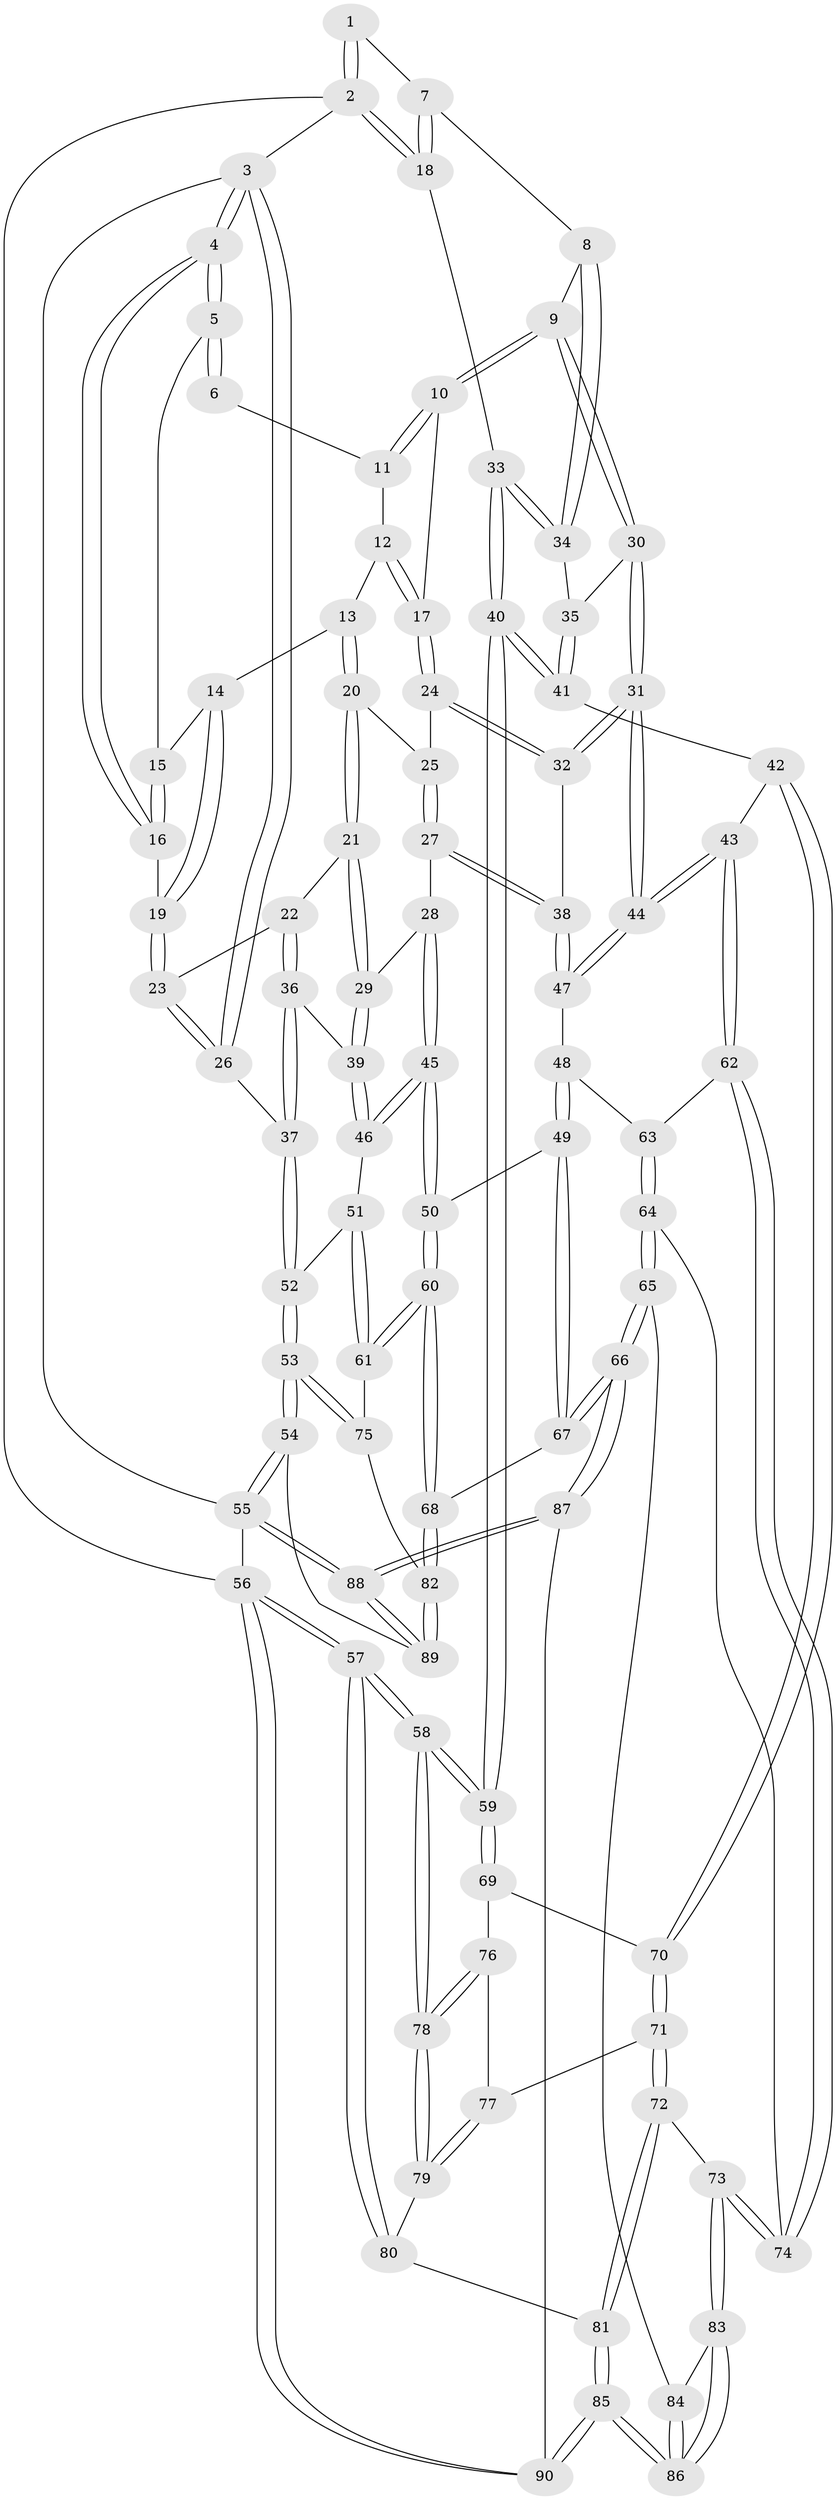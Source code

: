 // Generated by graph-tools (version 1.1) at 2025/27/03/15/25 16:27:56]
// undirected, 90 vertices, 222 edges
graph export_dot {
graph [start="1"]
  node [color=gray90,style=filled];
  1 [pos="+0.811674217210775+0"];
  2 [pos="+1+0"];
  3 [pos="+0+0"];
  4 [pos="+0+0"];
  5 [pos="+0.4013193157579542+0"];
  6 [pos="+0.6429388148205446+0"];
  7 [pos="+0.8559030733656964+0.1386137655054742"];
  8 [pos="+0.803022718347856+0.2289740896235908"];
  9 [pos="+0.7770658514668514+0.23519552055797824"];
  10 [pos="+0.7655123483071997+0.2322491688573769"];
  11 [pos="+0.6442783288461885+0"];
  12 [pos="+0.6204022511125872+0.12273096021895016"];
  13 [pos="+0.4641785158439889+0.17637709736943227"];
  14 [pos="+0.45474972617651516+0.15311309463696196"];
  15 [pos="+0.3922828574737521+0"];
  16 [pos="+0.21817975781408083+0.16235130758086955"];
  17 [pos="+0.6925242770037487+0.22941485617908022"];
  18 [pos="+1+0.13934907377485123"];
  19 [pos="+0.21492516151211452+0.18484019505648536"];
  20 [pos="+0.4638259902996816+0.20813882765272876"];
  21 [pos="+0.2539393591798654+0.2924436375621801"];
  22 [pos="+0.20333368056206186+0.24197624727142544"];
  23 [pos="+0.2026124796771464+0.2331024955855903"];
  24 [pos="+0.5709358671885555+0.30313091414383825"];
  25 [pos="+0.4925549541004503+0.25094381106736086"];
  26 [pos="+0+0"];
  27 [pos="+0.38639786508196505+0.39624260965308344"];
  28 [pos="+0.28768441842792813+0.3890960391071424"];
  29 [pos="+0.2751320257613569+0.36473078936973713"];
  30 [pos="+0.7367216177560736+0.4171703090613369"];
  31 [pos="+0.6999802029686826+0.4677714586022778"];
  32 [pos="+0.5744004049525797+0.3601613656062683"];
  33 [pos="+1+0.39858825023891886"];
  34 [pos="+0.9307893883484649+0.3320105965592328"];
  35 [pos="+0.8524647143764031+0.4100391622630181"];
  36 [pos="+0+0.36977271780389837"];
  37 [pos="+0+0.37006443164128094"];
  38 [pos="+0.4796241988731228+0.45843543048702934"];
  39 [pos="+0.06382580688930056+0.43805732368922173"];
  40 [pos="+1+0.5515823231671746"];
  41 [pos="+0.8540423008686903+0.578253466904848"];
  42 [pos="+0.8205458369206147+0.5898567629590162"];
  43 [pos="+0.7119665462505147+0.5738288014866569"];
  44 [pos="+0.7086961894433256+0.5676891575858296"];
  45 [pos="+0.24628308528302467+0.5674422260036651"];
  46 [pos="+0.1840290291951295+0.5615958688682503"];
  47 [pos="+0.48364797509278196+0.5109689042264209"];
  48 [pos="+0.42634811261754896+0.5961264597337143"];
  49 [pos="+0.28073479422866515+0.5845141511182868"];
  50 [pos="+0.24783797324927845+0.5693544075934781"];
  51 [pos="+0.15810987270276333+0.575558913512641"];
  52 [pos="+0+0.5157708852982357"];
  53 [pos="+0+0.7118354018045694"];
  54 [pos="+0+0.7585408055298583"];
  55 [pos="+0+1"];
  56 [pos="+1+1"];
  57 [pos="+1+1"];
  58 [pos="+1+0.9457792203541368"];
  59 [pos="+1+0.7013399168831271"];
  60 [pos="+0.18712861173385975+0.7572312063670976"];
  61 [pos="+0.05125269874292784+0.6653509773975841"];
  62 [pos="+0.6999307098207752+0.5948506740109762"];
  63 [pos="+0.4328294762946688+0.6069886577062484"];
  64 [pos="+0.5029213985369178+0.7477799374266416"];
  65 [pos="+0.4577577477261933+0.8450928886286667"];
  66 [pos="+0.4392026098462968+0.8601881248625897"];
  67 [pos="+0.3494462572651799+0.820015328234474"];
  68 [pos="+0.1901879895766378+0.820796245294746"];
  69 [pos="+0.9092428576232641+0.7144219733682708"];
  70 [pos="+0.8339786621880372+0.6620328661921354"];
  71 [pos="+0.8389977618525771+0.7343780452428703"];
  72 [pos="+0.7407131012873351+0.8184924983016731"];
  73 [pos="+0.7294072649711789+0.8158404495048605"];
  74 [pos="+0.6515171379334629+0.6918278166723348"];
  75 [pos="+0+0.6941331149892231"];
  76 [pos="+0.8810560083513462+0.7523765824529342"];
  77 [pos="+0.8513659925790213+0.7438964203936432"];
  78 [pos="+1+0.8348628115664561"];
  79 [pos="+0.857956398343416+0.7982626331572165"];
  80 [pos="+0.820789634909351+0.869031657927184"];
  81 [pos="+0.7995368985990897+0.8680967715325051"];
  82 [pos="+0.18720135898009846+0.8237013698734219"];
  83 [pos="+0.7164231476992811+0.8301848924707187"];
  84 [pos="+0.5886268684368549+0.8877408124577815"];
  85 [pos="+0.7219022362805994+1"];
  86 [pos="+0.6772862918299745+1"];
  87 [pos="+0.3851505767554437+1"];
  88 [pos="+0.14318541568090526+1"];
  89 [pos="+0.15181855014363688+0.8824181580791082"];
  90 [pos="+0.7273053611639262+1"];
  1 -- 2;
  1 -- 2;
  1 -- 7;
  2 -- 3;
  2 -- 18;
  2 -- 18;
  2 -- 56;
  3 -- 4;
  3 -- 4;
  3 -- 26;
  3 -- 26;
  3 -- 55;
  4 -- 5;
  4 -- 5;
  4 -- 16;
  4 -- 16;
  5 -- 6;
  5 -- 6;
  5 -- 15;
  6 -- 11;
  7 -- 8;
  7 -- 18;
  7 -- 18;
  8 -- 9;
  8 -- 34;
  8 -- 34;
  9 -- 10;
  9 -- 10;
  9 -- 30;
  9 -- 30;
  10 -- 11;
  10 -- 11;
  10 -- 17;
  11 -- 12;
  12 -- 13;
  12 -- 17;
  12 -- 17;
  13 -- 14;
  13 -- 20;
  13 -- 20;
  14 -- 15;
  14 -- 19;
  14 -- 19;
  15 -- 16;
  15 -- 16;
  16 -- 19;
  17 -- 24;
  17 -- 24;
  18 -- 33;
  19 -- 23;
  19 -- 23;
  20 -- 21;
  20 -- 21;
  20 -- 25;
  21 -- 22;
  21 -- 29;
  21 -- 29;
  22 -- 23;
  22 -- 36;
  22 -- 36;
  23 -- 26;
  23 -- 26;
  24 -- 25;
  24 -- 32;
  24 -- 32;
  25 -- 27;
  25 -- 27;
  26 -- 37;
  27 -- 28;
  27 -- 38;
  27 -- 38;
  28 -- 29;
  28 -- 45;
  28 -- 45;
  29 -- 39;
  29 -- 39;
  30 -- 31;
  30 -- 31;
  30 -- 35;
  31 -- 32;
  31 -- 32;
  31 -- 44;
  31 -- 44;
  32 -- 38;
  33 -- 34;
  33 -- 34;
  33 -- 40;
  33 -- 40;
  34 -- 35;
  35 -- 41;
  35 -- 41;
  36 -- 37;
  36 -- 37;
  36 -- 39;
  37 -- 52;
  37 -- 52;
  38 -- 47;
  38 -- 47;
  39 -- 46;
  39 -- 46;
  40 -- 41;
  40 -- 41;
  40 -- 59;
  40 -- 59;
  41 -- 42;
  42 -- 43;
  42 -- 70;
  42 -- 70;
  43 -- 44;
  43 -- 44;
  43 -- 62;
  43 -- 62;
  44 -- 47;
  44 -- 47;
  45 -- 46;
  45 -- 46;
  45 -- 50;
  45 -- 50;
  46 -- 51;
  47 -- 48;
  48 -- 49;
  48 -- 49;
  48 -- 63;
  49 -- 50;
  49 -- 67;
  49 -- 67;
  50 -- 60;
  50 -- 60;
  51 -- 52;
  51 -- 61;
  51 -- 61;
  52 -- 53;
  52 -- 53;
  53 -- 54;
  53 -- 54;
  53 -- 75;
  53 -- 75;
  54 -- 55;
  54 -- 55;
  54 -- 89;
  55 -- 88;
  55 -- 88;
  55 -- 56;
  56 -- 57;
  56 -- 57;
  56 -- 90;
  56 -- 90;
  57 -- 58;
  57 -- 58;
  57 -- 80;
  57 -- 80;
  58 -- 59;
  58 -- 59;
  58 -- 78;
  58 -- 78;
  59 -- 69;
  59 -- 69;
  60 -- 61;
  60 -- 61;
  60 -- 68;
  60 -- 68;
  61 -- 75;
  62 -- 63;
  62 -- 74;
  62 -- 74;
  63 -- 64;
  63 -- 64;
  64 -- 65;
  64 -- 65;
  64 -- 74;
  65 -- 66;
  65 -- 66;
  65 -- 84;
  66 -- 67;
  66 -- 67;
  66 -- 87;
  66 -- 87;
  67 -- 68;
  68 -- 82;
  68 -- 82;
  69 -- 70;
  69 -- 76;
  70 -- 71;
  70 -- 71;
  71 -- 72;
  71 -- 72;
  71 -- 77;
  72 -- 73;
  72 -- 81;
  72 -- 81;
  73 -- 74;
  73 -- 74;
  73 -- 83;
  73 -- 83;
  75 -- 82;
  76 -- 77;
  76 -- 78;
  76 -- 78;
  77 -- 79;
  77 -- 79;
  78 -- 79;
  78 -- 79;
  79 -- 80;
  80 -- 81;
  81 -- 85;
  81 -- 85;
  82 -- 89;
  82 -- 89;
  83 -- 84;
  83 -- 86;
  83 -- 86;
  84 -- 86;
  84 -- 86;
  85 -- 86;
  85 -- 86;
  85 -- 90;
  85 -- 90;
  87 -- 88;
  87 -- 88;
  87 -- 90;
  88 -- 89;
  88 -- 89;
}
